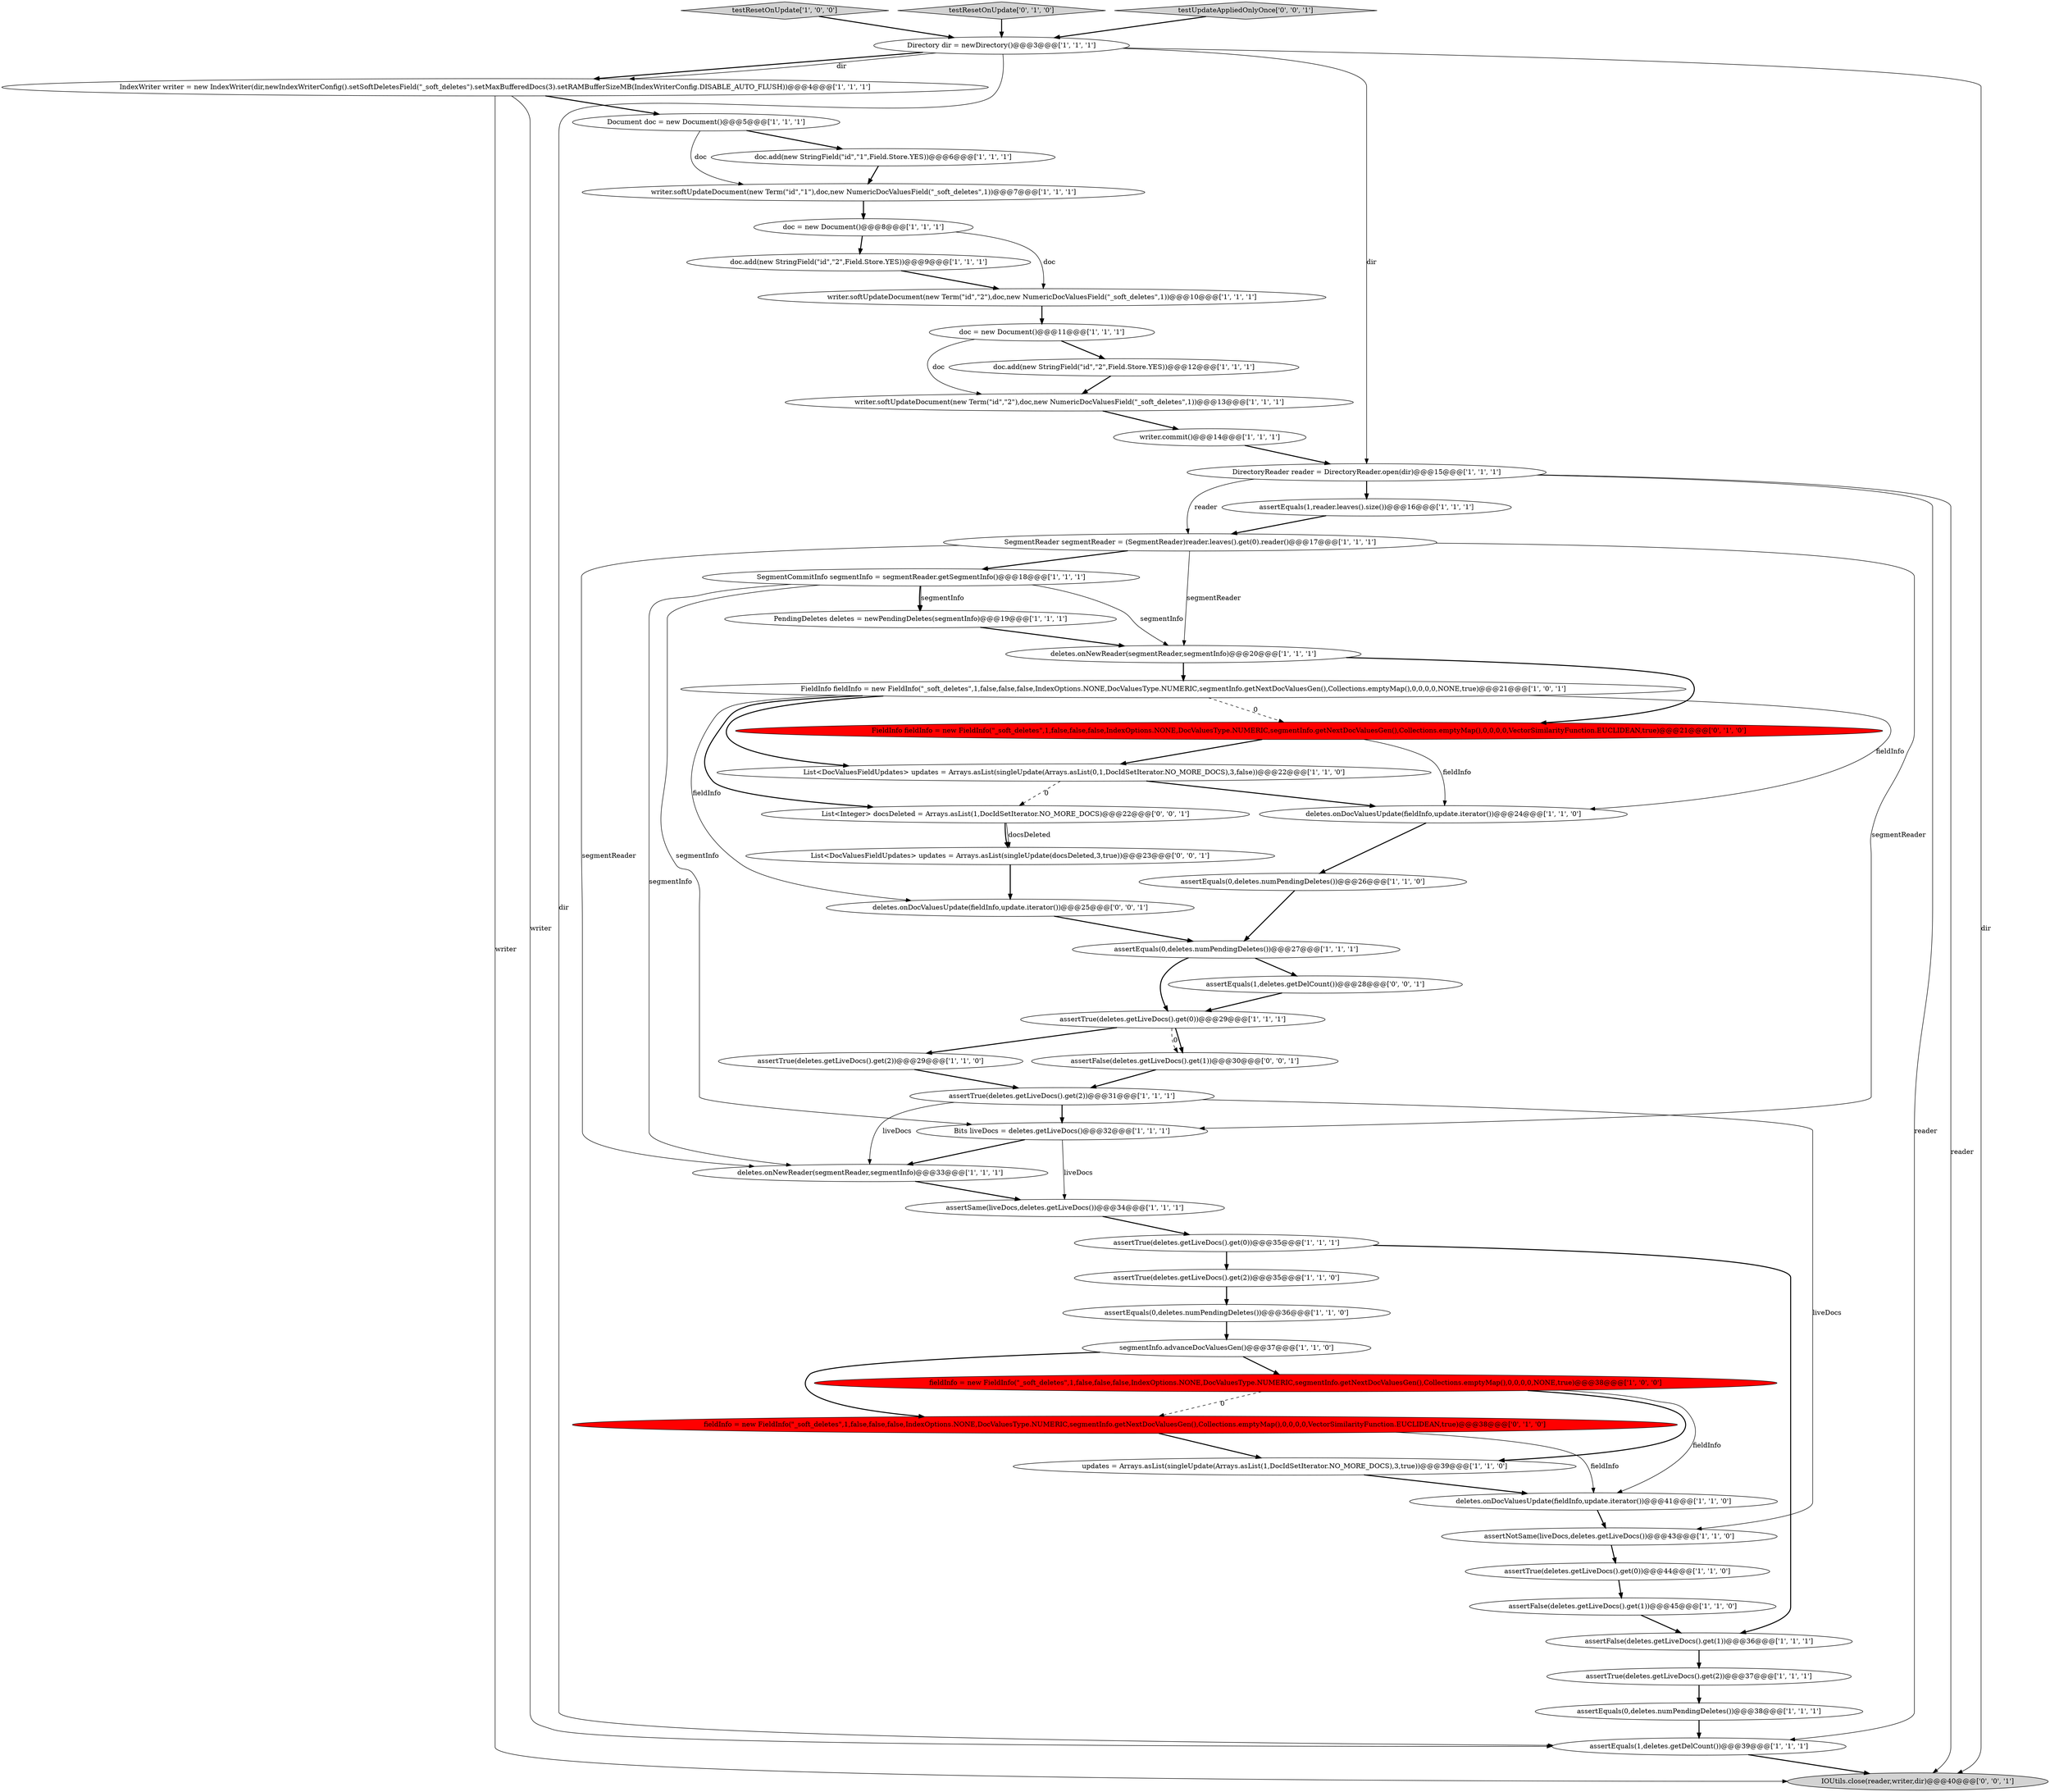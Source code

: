digraph {
37 [style = filled, label = "doc = new Document()@@@11@@@['1', '1', '1']", fillcolor = white, shape = ellipse image = "AAA0AAABBB1BBB"];
1 [style = filled, label = "writer.commit()@@@14@@@['1', '1', '1']", fillcolor = white, shape = ellipse image = "AAA0AAABBB1BBB"];
29 [style = filled, label = "List<DocValuesFieldUpdates> updates = Arrays.asList(singleUpdate(Arrays.asList(0,1,DocIdSetIterator.NO_MORE_DOCS),3,false))@@@22@@@['1', '1', '0']", fillcolor = white, shape = ellipse image = "AAA0AAABBB1BBB"];
41 [style = filled, label = "writer.softUpdateDocument(new Term(\"id\",\"2\"),doc,new NumericDocValuesField(\"_soft_deletes\",1))@@@10@@@['1', '1', '1']", fillcolor = white, shape = ellipse image = "AAA0AAABBB1BBB"];
15 [style = filled, label = "deletes.onNewReader(segmentReader,segmentInfo)@@@20@@@['1', '1', '1']", fillcolor = white, shape = ellipse image = "AAA0AAABBB1BBB"];
4 [style = filled, label = "assertEquals(1,deletes.getDelCount())@@@39@@@['1', '1', '1']", fillcolor = white, shape = ellipse image = "AAA0AAABBB1BBB"];
26 [style = filled, label = "Document doc = new Document()@@@5@@@['1', '1', '1']", fillcolor = white, shape = ellipse image = "AAA0AAABBB1BBB"];
7 [style = filled, label = "assertEquals(0,deletes.numPendingDeletes())@@@38@@@['1', '1', '1']", fillcolor = white, shape = ellipse image = "AAA0AAABBB1BBB"];
24 [style = filled, label = "writer.softUpdateDocument(new Term(\"id\",\"2\"),doc,new NumericDocValuesField(\"_soft_deletes\",1))@@@13@@@['1', '1', '1']", fillcolor = white, shape = ellipse image = "AAA0AAABBB1BBB"];
0 [style = filled, label = "doc.add(new StringField(\"id\",\"2\",Field.Store.YES))@@@12@@@['1', '1', '1']", fillcolor = white, shape = ellipse image = "AAA0AAABBB1BBB"];
43 [style = filled, label = "PendingDeletes deletes = newPendingDeletes(segmentInfo)@@@19@@@['1', '1', '1']", fillcolor = white, shape = ellipse image = "AAA0AAABBB1BBB"];
39 [style = filled, label = "SegmentReader segmentReader = (SegmentReader)reader.leaves().get(0).reader()@@@17@@@['1', '1', '1']", fillcolor = white, shape = ellipse image = "AAA0AAABBB1BBB"];
34 [style = filled, label = "updates = Arrays.asList(singleUpdate(Arrays.asList(1,DocIdSetIterator.NO_MORE_DOCS),3,true))@@@39@@@['1', '1', '0']", fillcolor = white, shape = ellipse image = "AAA0AAABBB1BBB"];
18 [style = filled, label = "doc.add(new StringField(\"id\",\"2\",Field.Store.YES))@@@9@@@['1', '1', '1']", fillcolor = white, shape = ellipse image = "AAA0AAABBB1BBB"];
31 [style = filled, label = "assertEquals(0,deletes.numPendingDeletes())@@@27@@@['1', '1', '1']", fillcolor = white, shape = ellipse image = "AAA0AAABBB1BBB"];
46 [style = filled, label = "fieldInfo = new FieldInfo(\"_soft_deletes\",1,false,false,false,IndexOptions.NONE,DocValuesType.NUMERIC,segmentInfo.getNextDocValuesGen(),Collections.emptyMap(),0,0,0,0,VectorSimilarityFunction.EUCLIDEAN,true)@@@38@@@['0', '1', '0']", fillcolor = red, shape = ellipse image = "AAA1AAABBB2BBB"];
38 [style = filled, label = "FieldInfo fieldInfo = new FieldInfo(\"_soft_deletes\",1,false,false,false,IndexOptions.NONE,DocValuesType.NUMERIC,segmentInfo.getNextDocValuesGen(),Collections.emptyMap(),0,0,0,0,NONE,true)@@@21@@@['1', '0', '1']", fillcolor = white, shape = ellipse image = "AAA0AAABBB1BBB"];
10 [style = filled, label = "assertTrue(deletes.getLiveDocs().get(2))@@@35@@@['1', '1', '0']", fillcolor = white, shape = ellipse image = "AAA0AAABBB1BBB"];
6 [style = filled, label = "assertTrue(deletes.getLiveDocs().get(2))@@@37@@@['1', '1', '1']", fillcolor = white, shape = ellipse image = "AAA0AAABBB1BBB"];
40 [style = filled, label = "doc.add(new StringField(\"id\",\"1\",Field.Store.YES))@@@6@@@['1', '1', '1']", fillcolor = white, shape = ellipse image = "AAA0AAABBB1BBB"];
47 [style = filled, label = "deletes.onDocValuesUpdate(fieldInfo,update.iterator())@@@25@@@['0', '0', '1']", fillcolor = white, shape = ellipse image = "AAA0AAABBB3BBB"];
20 [style = filled, label = "assertEquals(0,deletes.numPendingDeletes())@@@26@@@['1', '1', '0']", fillcolor = white, shape = ellipse image = "AAA0AAABBB1BBB"];
11 [style = filled, label = "assertFalse(deletes.getLiveDocs().get(1))@@@45@@@['1', '1', '0']", fillcolor = white, shape = ellipse image = "AAA0AAABBB1BBB"];
52 [style = filled, label = "List<Integer> docsDeleted = Arrays.asList(1,DocIdSetIterator.NO_MORE_DOCS)@@@22@@@['0', '0', '1']", fillcolor = white, shape = ellipse image = "AAA0AAABBB3BBB"];
30 [style = filled, label = "assertTrue(deletes.getLiveDocs().get(0))@@@35@@@['1', '1', '1']", fillcolor = white, shape = ellipse image = "AAA0AAABBB1BBB"];
17 [style = filled, label = "IndexWriter writer = new IndexWriter(dir,newIndexWriterConfig().setSoftDeletesField(\"_soft_deletes\").setMaxBufferedDocs(3).setRAMBufferSizeMB(IndexWriterConfig.DISABLE_AUTO_FLUSH))@@@4@@@['1', '1', '1']", fillcolor = white, shape = ellipse image = "AAA0AAABBB1BBB"];
28 [style = filled, label = "Bits liveDocs = deletes.getLiveDocs()@@@32@@@['1', '1', '1']", fillcolor = white, shape = ellipse image = "AAA0AAABBB1BBB"];
35 [style = filled, label = "deletes.onNewReader(segmentReader,segmentInfo)@@@33@@@['1', '1', '1']", fillcolor = white, shape = ellipse image = "AAA0AAABBB1BBB"];
27 [style = filled, label = "Directory dir = newDirectory()@@@3@@@['1', '1', '1']", fillcolor = white, shape = ellipse image = "AAA0AAABBB1BBB"];
44 [style = filled, label = "FieldInfo fieldInfo = new FieldInfo(\"_soft_deletes\",1,false,false,false,IndexOptions.NONE,DocValuesType.NUMERIC,segmentInfo.getNextDocValuesGen(),Collections.emptyMap(),0,0,0,0,VectorSimilarityFunction.EUCLIDEAN,true)@@@21@@@['0', '1', '0']", fillcolor = red, shape = ellipse image = "AAA1AAABBB2BBB"];
48 [style = filled, label = "List<DocValuesFieldUpdates> updates = Arrays.asList(singleUpdate(docsDeleted,3,true))@@@23@@@['0', '0', '1']", fillcolor = white, shape = ellipse image = "AAA0AAABBB3BBB"];
3 [style = filled, label = "testResetOnUpdate['1', '0', '0']", fillcolor = lightgray, shape = diamond image = "AAA0AAABBB1BBB"];
12 [style = filled, label = "writer.softUpdateDocument(new Term(\"id\",\"1\"),doc,new NumericDocValuesField(\"_soft_deletes\",1))@@@7@@@['1', '1', '1']", fillcolor = white, shape = ellipse image = "AAA0AAABBB1BBB"];
14 [style = filled, label = "assertEquals(1,reader.leaves().size())@@@16@@@['1', '1', '1']", fillcolor = white, shape = ellipse image = "AAA0AAABBB1BBB"];
49 [style = filled, label = "assertFalse(deletes.getLiveDocs().get(1))@@@30@@@['0', '0', '1']", fillcolor = white, shape = ellipse image = "AAA0AAABBB3BBB"];
42 [style = filled, label = "fieldInfo = new FieldInfo(\"_soft_deletes\",1,false,false,false,IndexOptions.NONE,DocValuesType.NUMERIC,segmentInfo.getNextDocValuesGen(),Collections.emptyMap(),0,0,0,0,NONE,true)@@@38@@@['1', '0', '0']", fillcolor = red, shape = ellipse image = "AAA1AAABBB1BBB"];
21 [style = filled, label = "assertSame(liveDocs,deletes.getLiveDocs())@@@34@@@['1', '1', '1']", fillcolor = white, shape = ellipse image = "AAA0AAABBB1BBB"];
2 [style = filled, label = "DirectoryReader reader = DirectoryReader.open(dir)@@@15@@@['1', '1', '1']", fillcolor = white, shape = ellipse image = "AAA0AAABBB1BBB"];
45 [style = filled, label = "testResetOnUpdate['0', '1', '0']", fillcolor = lightgray, shape = diamond image = "AAA0AAABBB2BBB"];
16 [style = filled, label = "assertFalse(deletes.getLiveDocs().get(1))@@@36@@@['1', '1', '1']", fillcolor = white, shape = ellipse image = "AAA0AAABBB1BBB"];
19 [style = filled, label = "deletes.onDocValuesUpdate(fieldInfo,update.iterator())@@@24@@@['1', '1', '0']", fillcolor = white, shape = ellipse image = "AAA0AAABBB1BBB"];
8 [style = filled, label = "deletes.onDocValuesUpdate(fieldInfo,update.iterator())@@@41@@@['1', '1', '0']", fillcolor = white, shape = ellipse image = "AAA0AAABBB1BBB"];
13 [style = filled, label = "doc = new Document()@@@8@@@['1', '1', '1']", fillcolor = white, shape = ellipse image = "AAA0AAABBB1BBB"];
9 [style = filled, label = "assertTrue(deletes.getLiveDocs().get(0))@@@44@@@['1', '1', '0']", fillcolor = white, shape = ellipse image = "AAA0AAABBB1BBB"];
22 [style = filled, label = "assertTrue(deletes.getLiveDocs().get(0))@@@29@@@['1', '1', '1']", fillcolor = white, shape = ellipse image = "AAA0AAABBB1BBB"];
51 [style = filled, label = "testUpdateAppliedOnlyOnce['0', '0', '1']", fillcolor = lightgray, shape = diamond image = "AAA0AAABBB3BBB"];
53 [style = filled, label = "IOUtils.close(reader,writer,dir)@@@40@@@['0', '0', '1']", fillcolor = lightgray, shape = ellipse image = "AAA0AAABBB3BBB"];
50 [style = filled, label = "assertEquals(1,deletes.getDelCount())@@@28@@@['0', '0', '1']", fillcolor = white, shape = ellipse image = "AAA0AAABBB3BBB"];
25 [style = filled, label = "segmentInfo.advanceDocValuesGen()@@@37@@@['1', '1', '0']", fillcolor = white, shape = ellipse image = "AAA0AAABBB1BBB"];
5 [style = filled, label = "SegmentCommitInfo segmentInfo = segmentReader.getSegmentInfo()@@@18@@@['1', '1', '1']", fillcolor = white, shape = ellipse image = "AAA0AAABBB1BBB"];
32 [style = filled, label = "assertTrue(deletes.getLiveDocs().get(2))@@@31@@@['1', '1', '1']", fillcolor = white, shape = ellipse image = "AAA0AAABBB1BBB"];
36 [style = filled, label = "assertNotSame(liveDocs,deletes.getLiveDocs())@@@43@@@['1', '1', '0']", fillcolor = white, shape = ellipse image = "AAA0AAABBB1BBB"];
33 [style = filled, label = "assertEquals(0,deletes.numPendingDeletes())@@@36@@@['1', '1', '0']", fillcolor = white, shape = ellipse image = "AAA0AAABBB1BBB"];
23 [style = filled, label = "assertTrue(deletes.getLiveDocs().get(2))@@@29@@@['1', '1', '0']", fillcolor = white, shape = ellipse image = "AAA0AAABBB1BBB"];
37->0 [style = bold, label=""];
2->4 [style = solid, label="reader"];
9->11 [style = bold, label=""];
46->34 [style = bold, label=""];
50->22 [style = bold, label=""];
26->12 [style = solid, label="doc"];
4->53 [style = bold, label=""];
38->52 [style = bold, label=""];
45->27 [style = bold, label=""];
26->40 [style = bold, label=""];
21->30 [style = bold, label=""];
39->35 [style = solid, label="segmentReader"];
29->52 [style = dashed, label="0"];
52->48 [style = solid, label="docsDeleted"];
3->27 [style = bold, label=""];
31->50 [style = bold, label=""];
46->8 [style = solid, label="fieldInfo"];
8->36 [style = bold, label=""];
33->25 [style = bold, label=""];
0->24 [style = bold, label=""];
2->14 [style = bold, label=""];
27->17 [style = bold, label=""];
44->19 [style = solid, label="fieldInfo"];
2->39 [style = solid, label="reader"];
11->16 [style = bold, label=""];
17->4 [style = solid, label="writer"];
15->38 [style = bold, label=""];
17->53 [style = solid, label="writer"];
36->9 [style = bold, label=""];
19->20 [style = bold, label=""];
16->6 [style = bold, label=""];
41->37 [style = bold, label=""];
22->49 [style = dashed, label="0"];
38->19 [style = solid, label="fieldInfo"];
20->31 [style = bold, label=""];
34->8 [style = bold, label=""];
5->15 [style = solid, label="segmentInfo"];
22->23 [style = bold, label=""];
35->21 [style = bold, label=""];
38->47 [style = solid, label="fieldInfo"];
22->49 [style = bold, label=""];
39->15 [style = solid, label="segmentReader"];
49->32 [style = bold, label=""];
28->35 [style = bold, label=""];
52->48 [style = bold, label=""];
30->10 [style = bold, label=""];
51->27 [style = bold, label=""];
18->41 [style = bold, label=""];
6->7 [style = bold, label=""];
14->39 [style = bold, label=""];
5->35 [style = solid, label="segmentInfo"];
13->18 [style = bold, label=""];
39->28 [style = solid, label="segmentReader"];
32->36 [style = solid, label="liveDocs"];
39->5 [style = bold, label=""];
44->29 [style = bold, label=""];
47->31 [style = bold, label=""];
2->53 [style = solid, label="reader"];
23->32 [style = bold, label=""];
15->44 [style = bold, label=""];
7->4 [style = bold, label=""];
5->28 [style = solid, label="segmentInfo"];
12->13 [style = bold, label=""];
40->12 [style = bold, label=""];
29->19 [style = bold, label=""];
32->35 [style = solid, label="liveDocs"];
42->46 [style = dashed, label="0"];
25->42 [style = bold, label=""];
1->2 [style = bold, label=""];
10->33 [style = bold, label=""];
24->1 [style = bold, label=""];
38->44 [style = dashed, label="0"];
42->34 [style = bold, label=""];
17->26 [style = bold, label=""];
31->22 [style = bold, label=""];
27->2 [style = solid, label="dir"];
38->29 [style = bold, label=""];
37->24 [style = solid, label="doc"];
13->41 [style = solid, label="doc"];
27->53 [style = solid, label="dir"];
42->8 [style = solid, label="fieldInfo"];
25->46 [style = bold, label=""];
5->43 [style = bold, label=""];
27->4 [style = solid, label="dir"];
5->43 [style = solid, label="segmentInfo"];
28->21 [style = solid, label="liveDocs"];
43->15 [style = bold, label=""];
48->47 [style = bold, label=""];
27->17 [style = solid, label="dir"];
30->16 [style = bold, label=""];
32->28 [style = bold, label=""];
}
